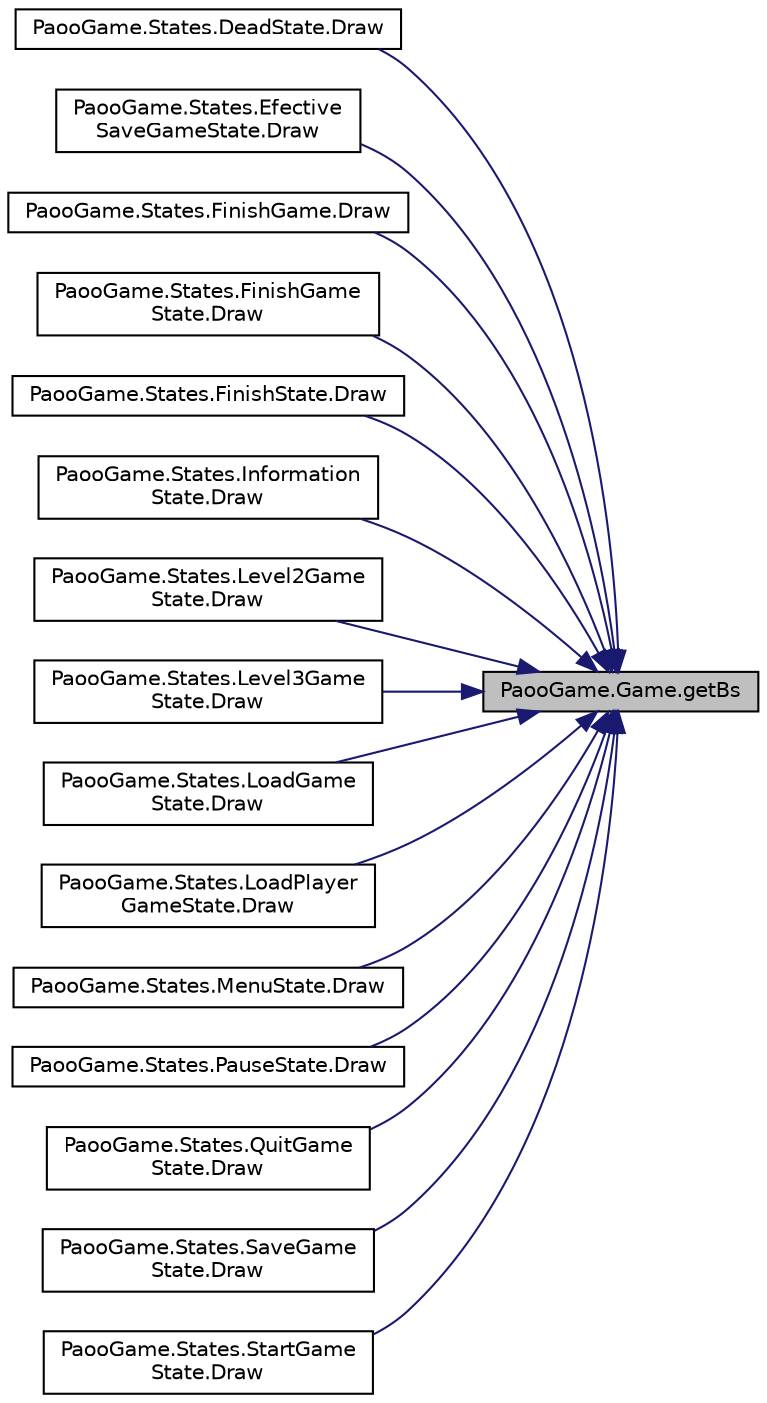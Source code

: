 digraph "PaooGame.Game.getBs"
{
 // LATEX_PDF_SIZE
  edge [fontname="Helvetica",fontsize="10",labelfontname="Helvetica",labelfontsize="10"];
  node [fontname="Helvetica",fontsize="10",shape=record];
  rankdir="RL";
  Node1 [label="PaooGame.Game.getBs",height=0.2,width=0.4,color="black", fillcolor="grey75", style="filled", fontcolor="black",tooltip=" "];
  Node1 -> Node2 [dir="back",color="midnightblue",fontsize="10",style="solid",fontname="Helvetica"];
  Node2 [label="PaooGame.States.DeadState.Draw",height=0.2,width=0.4,color="black", fillcolor="white", style="filled",URL="$class_paoo_game_1_1_states_1_1_dead_state.html#a7230c2fd70a4c1fded650ed8748ed0d0",tooltip="Deseneaza starea actuala."];
  Node1 -> Node3 [dir="back",color="midnightblue",fontsize="10",style="solid",fontname="Helvetica"];
  Node3 [label="PaooGame.States.Efective\lSaveGameState.Draw",height=0.2,width=0.4,color="black", fillcolor="white", style="filled",URL="$class_paoo_game_1_1_states_1_1_efective_save_game_state.html#a7e09018eef8e8d1a29766e86e0fb6ce6",tooltip="Deseneaza starea curenta."];
  Node1 -> Node4 [dir="back",color="midnightblue",fontsize="10",style="solid",fontname="Helvetica"];
  Node4 [label="PaooGame.States.FinishGame.Draw",height=0.2,width=0.4,color="black", fillcolor="white", style="filled",URL="$class_paoo_game_1_1_states_1_1_finish_game.html#a7650fca00850024dd355701f408036d2",tooltip="Deseneaza pe ecran fereastra pentru castigare."];
  Node1 -> Node5 [dir="back",color="midnightblue",fontsize="10",style="solid",fontname="Helvetica"];
  Node5 [label="PaooGame.States.FinishGame\lState.Draw",height=0.2,width=0.4,color="black", fillcolor="white", style="filled",URL="$class_paoo_game_1_1_states_1_1_finish_game_state.html#abac7d726d78bcacdf2fae09a2e5c4afd",tooltip="Deseneaza pe ecran fereastra cu finalul jocului."];
  Node1 -> Node6 [dir="back",color="midnightblue",fontsize="10",style="solid",fontname="Helvetica"];
  Node6 [label="PaooGame.States.FinishState.Draw",height=0.2,width=0.4,color="black", fillcolor="white", style="filled",URL="$class_paoo_game_1_1_states_1_1_finish_state.html#a92b919332dc0df9ebe259b2fa9c6b85a",tooltip="Deseneaza starea actuala."];
  Node1 -> Node7 [dir="back",color="midnightblue",fontsize="10",style="solid",fontname="Helvetica"];
  Node7 [label="PaooGame.States.Information\lState.Draw",height=0.2,width=0.4,color="black", fillcolor="white", style="filled",URL="$class_paoo_game_1_1_states_1_1_information_state.html#ae76617460dd7263b6de566e3b7b0383a",tooltip="Deseneaza starea actuala."];
  Node1 -> Node8 [dir="back",color="midnightblue",fontsize="10",style="solid",fontname="Helvetica"];
  Node8 [label="PaooGame.States.Level2Game\lState.Draw",height=0.2,width=0.4,color="black", fillcolor="white", style="filled",URL="$class_paoo_game_1_1_states_1_1_level2_game_state.html#a14ac658e331c08cc5571b7bac51276c7",tooltip="Deseneaza (randeaza) pe ecran starea curenta a nivelului."];
  Node1 -> Node9 [dir="back",color="midnightblue",fontsize="10",style="solid",fontname="Helvetica"];
  Node9 [label="PaooGame.States.Level3Game\lState.Draw",height=0.2,width=0.4,color="black", fillcolor="white", style="filled",URL="$class_paoo_game_1_1_states_1_1_level3_game_state.html#af0719c8aabe61a8730b882ea007cbd41",tooltip="Deseneaza (randeaza) pe ecran starea curenta a jocului."];
  Node1 -> Node10 [dir="back",color="midnightblue",fontsize="10",style="solid",fontname="Helvetica"];
  Node10 [label="PaooGame.States.LoadGame\lState.Draw",height=0.2,width=0.4,color="black", fillcolor="white", style="filled",URL="$class_paoo_game_1_1_states_1_1_load_game_state.html#a3010efa864e386f65489e725e67724ff",tooltip="Deseneaza starea curenta."];
  Node1 -> Node11 [dir="back",color="midnightblue",fontsize="10",style="solid",fontname="Helvetica"];
  Node11 [label="PaooGame.States.LoadPlayer\lGameState.Draw",height=0.2,width=0.4,color="black", fillcolor="white", style="filled",URL="$class_paoo_game_1_1_states_1_1_load_player_game_state.html#a6ade127f38672878a30a48721e55afe4",tooltip="Deseneaza starea curenta."];
  Node1 -> Node12 [dir="back",color="midnightblue",fontsize="10",style="solid",fontname="Helvetica"];
  Node12 [label="PaooGame.States.MenuState.Draw",height=0.2,width=0.4,color="black", fillcolor="white", style="filled",URL="$class_paoo_game_1_1_states_1_1_menu_state.html#a3dfdf0df206a01c79b2d61af823d1e2f",tooltip="Deseneaza meniul."];
  Node1 -> Node13 [dir="back",color="midnightblue",fontsize="10",style="solid",fontname="Helvetica"];
  Node13 [label="PaooGame.States.PauseState.Draw",height=0.2,width=0.4,color="black", fillcolor="white", style="filled",URL="$class_paoo_game_1_1_states_1_1_pause_state.html#add8bb175484c9af7a3a5eda4a789677f",tooltip="Deseneaza starea actuala."];
  Node1 -> Node14 [dir="back",color="midnightblue",fontsize="10",style="solid",fontname="Helvetica"];
  Node14 [label="PaooGame.States.QuitGame\lState.Draw",height=0.2,width=0.4,color="black", fillcolor="white", style="filled",URL="$class_paoo_game_1_1_states_1_1_quit_game_state.html#aa633992c7c93b6da044c9125f5c3e3b3",tooltip="Metoda va afisa starea curenta."];
  Node1 -> Node15 [dir="back",color="midnightblue",fontsize="10",style="solid",fontname="Helvetica"];
  Node15 [label="PaooGame.States.SaveGame\lState.Draw",height=0.2,width=0.4,color="black", fillcolor="white", style="filled",URL="$class_paoo_game_1_1_states_1_1_save_game_state.html#a7114005212df1f990d560af6b881405c",tooltip="Deseneaza fereastra de salvari."];
  Node1 -> Node16 [dir="back",color="midnightblue",fontsize="10",style="solid",fontname="Helvetica"];
  Node16 [label="PaooGame.States.StartGame\lState.Draw",height=0.2,width=0.4,color="black", fillcolor="white", style="filled",URL="$class_paoo_game_1_1_states_1_1_start_game_state.html#af3e8cca0d8d71cc3c37501ccc5424480",tooltip="Deseneaza fereastra de inceput a jocului."];
}
